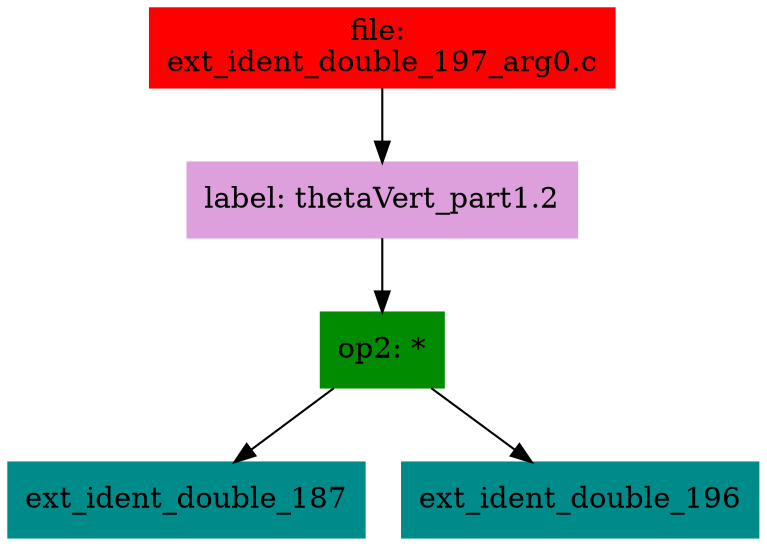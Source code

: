 digraph G {
node [shape=box]

0 [label="file: 
ext_ident_double_197_arg0.c",color=red, style=filled]
1 [label="label: thetaVert_part1.2",color=plum, style=filled]
0 -> 1
2 [label="op2: *",color=green4, style=filled]
1 -> 2
3 [label="ext_ident_double_187",color=cyan4, style=filled]
2 -> 3
37 [label="ext_ident_double_196",color=cyan4, style=filled]
2 -> 37


}

